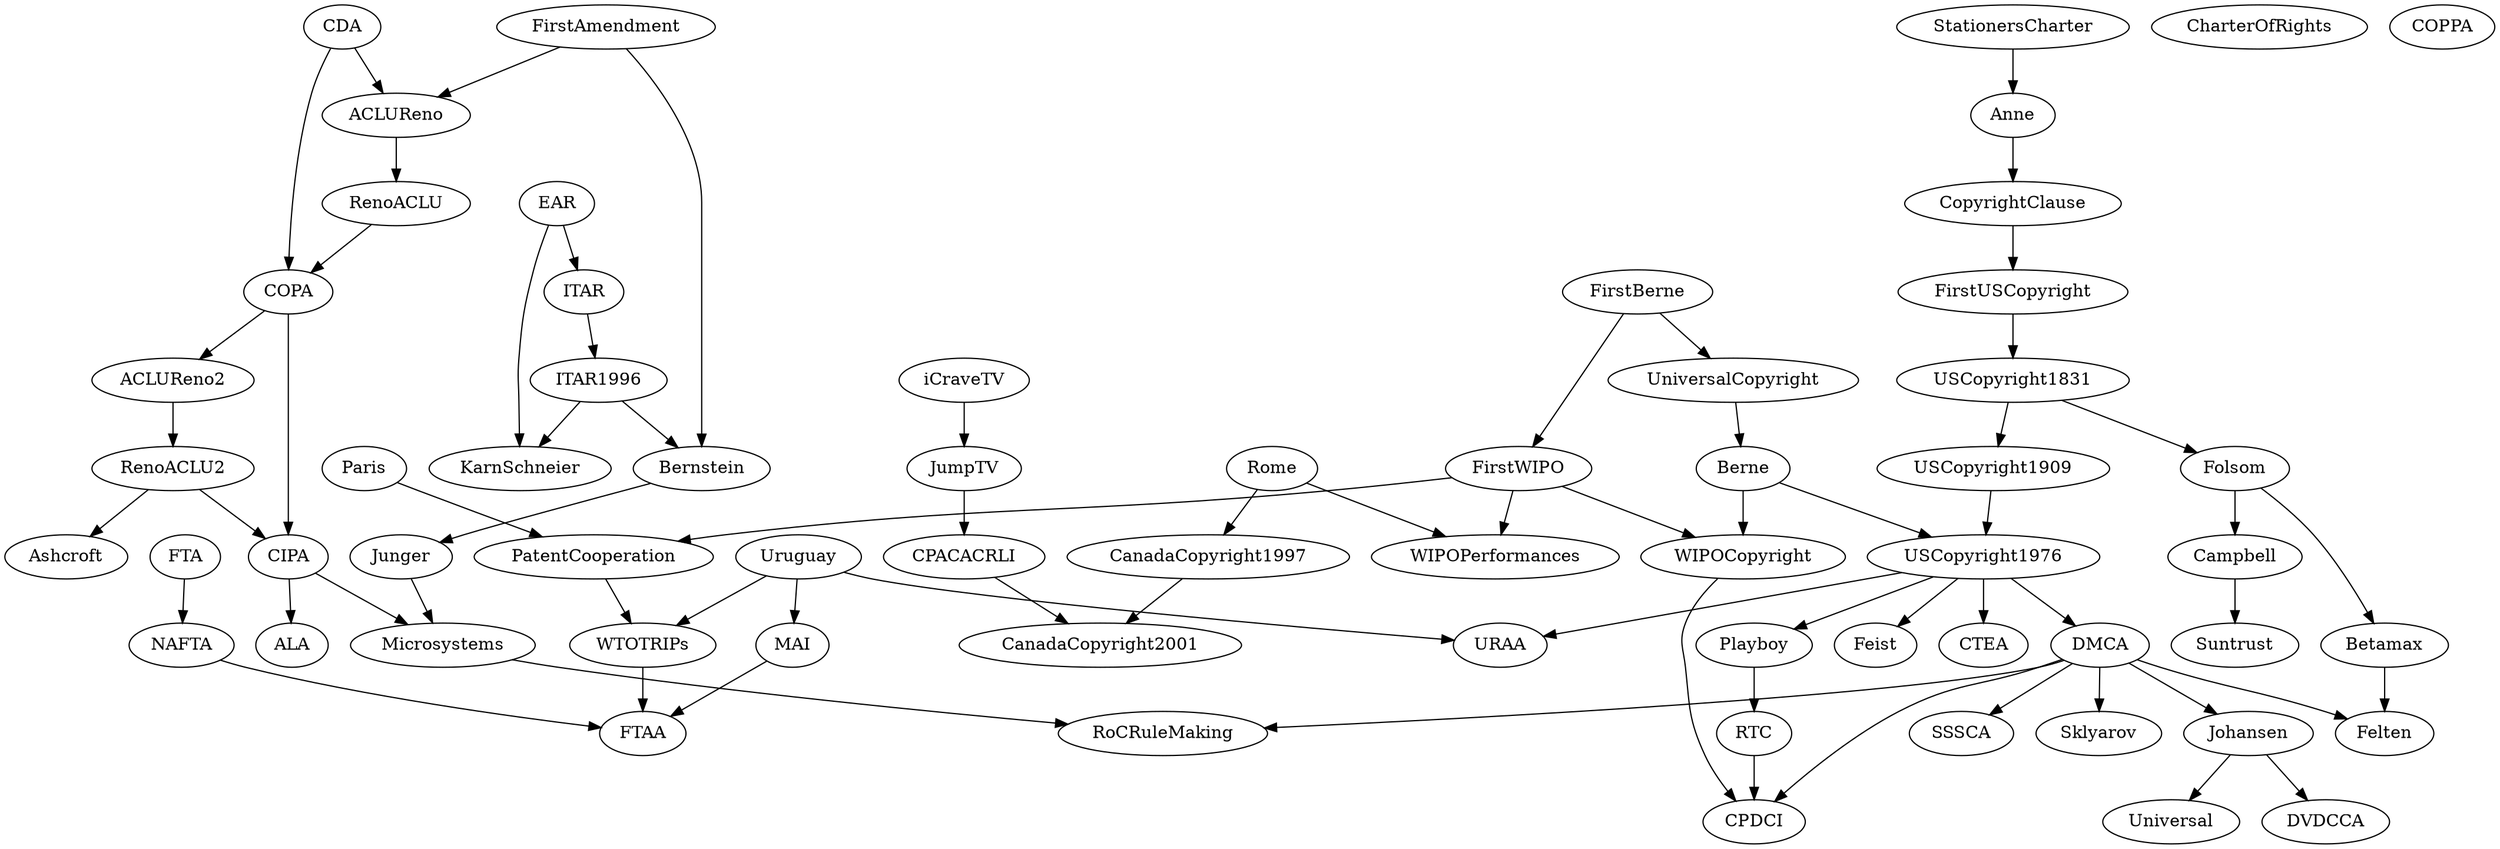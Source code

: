 digraph NL {

   size="30,36";
   concentrate=true;

      Berne;
      FirstBerne;
      FTA;
      FTAA;
      MAI;
      NAFTA;
      Paris;
      PatentCooperation;
      Rome;
      UniversalCopyright;
      Uruguay;
      FirstWIPO;
      WIPOCopyright;
      WIPOPerformances;
      WTOTRIPs;

      FirstBerne -> UniversalCopyright -> Berne -> WIPOCopyright;
      FirstBerne -> FirstWIPO;
      Uruguay -> MAI -> FTAA;
      Uruguay -> WTOTRIPs -> FTAA;
      FTA -> NAFTA -> FTAA;
      FirstWIPO -> WIPOCopyright;
      FirstWIPO -> WIPOPerformances;
      FirstWIPO -> PatentCooperation;
      Paris -> PatentCooperation -> WTOTRIPs;
      Rome -> WIPOPerformances;

      Anne;
      CanadaCopyright1997;
      CanadaCopyright2001;
      CDA;
      CharterOfRights;
      CIPA;
      COPA;
      COPPA;
      CopyrightClause;
      CPACACRLI;
      CPDCI;
      CTEA;
      DMCA;
      EAR;
      FirstAmendment;
      FirstUSCopyright;
      ITAR;
      ITAR1996;
      JumpTV;
      RoCRuleMaking;
      SSSCA;
      StationersCharter;
      URAA;
      USCopyright1831;
      USCopyright1909;
      USCopyright1976;

      Berne -> USCopyright1976;
      CanadaCopyright1997 -> CanadaCopyright2001;
      CDA -> COPA -> CIPA;
      WIPOCopyright -> CPDCI;
      DMCA -> CPDCI;
      DMCA -> RoCRuleMaking;
      DMCA -> SSSCA;
      EAR -> ITAR -> ITAR1996;
      JumpTV -> CPACACRLI -> CanadaCopyright2001;
      Rome -> CanadaCopyright1997;
      StationersCharter -> Anne -> CopyrightClause;
      CopyrightClause -> FirstUSCopyright -> USCopyright1831
         -> USCopyright1909 -> USCopyright1976 -> CTEA;
      USCopyright1976 -> DMCA;
      Uruguay -> URAA;
      USCopyright1976 -> URAA;

      iCraveTV;
      ACLUReno;
      ACLUReno2;
      ALA;
      Ashcroft;
      Bernstein;
      Betamax;
      Campbell;
      DVDCCA;
      Feist;
      Felten;
      Folsom;
      Johansen;
      Junger;
      KarnSchneier;
      Microsystems;
      Playboy;
      RenoACLU;
      RenoACLU2;
      RTC;
      Sklyarov;
      Suntrust;
      Universal;

   Betamax -> Felten;
   CDA -> ACLUReno -> RenoACLU -> COPA -> ACLUReno2 -> RenoACLU2 -> CIPA;
   CIPA -> ALA;
   CIPA -> Microsystems;
   DMCA -> Felten;
   DMCA -> Johansen;
   DMCA -> Sklyarov;
   FirstAmendment -> Bernstein;
   FirstAmendment -> ACLUReno;
   Folsom -> Campbell -> Suntrust;
   Folsom -> Betamax;
   EAR -> KarnSchneier;
   iCraveTV -> JumpTV;
   ITAR1996 -> Bernstein -> Junger;
   ITAR1996 -> KarnSchneier;
   Johansen -> DVDCCA;
   Johansen -> Universal;
   Junger -> Microsystems -> RoCRuleMaking;
   Playboy -> RTC;
   RenoACLU2 -> Ashcroft;
   RTC -> CPDCI;
   USCopyright1831 -> Folsom;
   USCopyright1976 -> Feist;
   USCopyright1976 -> Playboy;
}